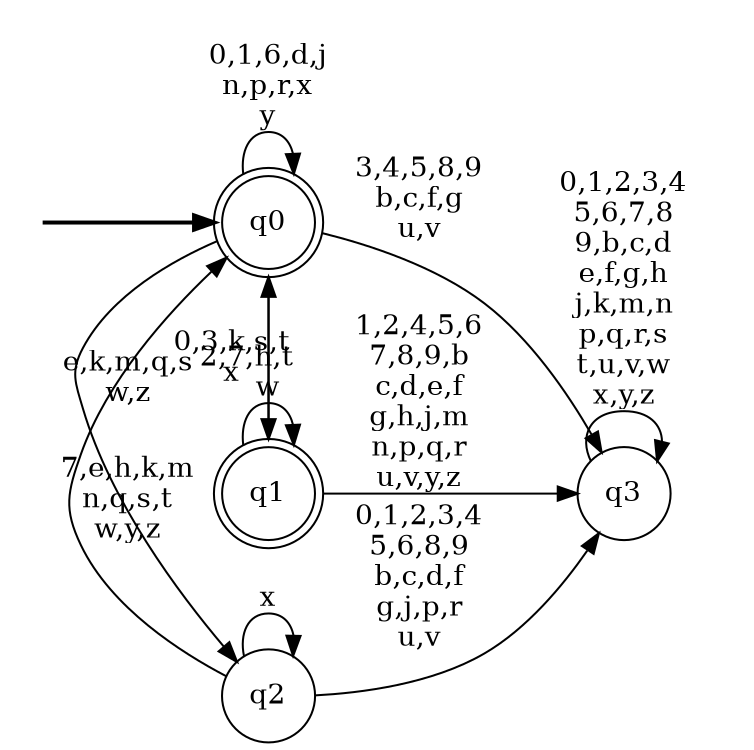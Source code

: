 digraph BlueStarA {
__start0 [style = invis, shape = none, label = "", width = 0, height = 0];

rankdir=LR;
size="8,5";

s0 [style="rounded,filled", color="black", fillcolor="white" shape="doublecircle", label="q0"];
s1 [style="rounded,filled", color="black", fillcolor="white" shape="doublecircle", label="q1"];
s2 [style="filled", color="black", fillcolor="white" shape="circle", label="q2"];
s3 [style="filled", color="black", fillcolor="white" shape="circle", label="q3"];
subgraph cluster_main { 
	graph [pad=".75", ranksep="0.15", nodesep="0.15"];
	 style=invis; 
	__start0 -> s0 [penwidth=2];
}
s0 -> s0 [label="0,1,6,d,j\nn,p,r,x\ny"];
s0 -> s1 [label="2,7,h,t"];
s0 -> s2 [label="e,k,m,q,s\nw,z"];
s0 -> s3 [label="3,4,5,8,9\nb,c,f,g\nu,v"];
s1 -> s0 [label="0,3,k,s,t\nx"];
s1 -> s1 [label="w"];
s1 -> s3 [label="1,2,4,5,6\n7,8,9,b\nc,d,e,f\ng,h,j,m\nn,p,q,r\nu,v,y,z"];
s2 -> s0 [label="7,e,h,k,m\nn,q,s,t\nw,y,z"];
s2 -> s2 [label="x"];
s2 -> s3 [label="0,1,2,3,4\n5,6,8,9\nb,c,d,f\ng,j,p,r\nu,v"];
s3 -> s3 [label="0,1,2,3,4\n5,6,7,8\n9,b,c,d\ne,f,g,h\nj,k,m,n\np,q,r,s\nt,u,v,w\nx,y,z"];

}